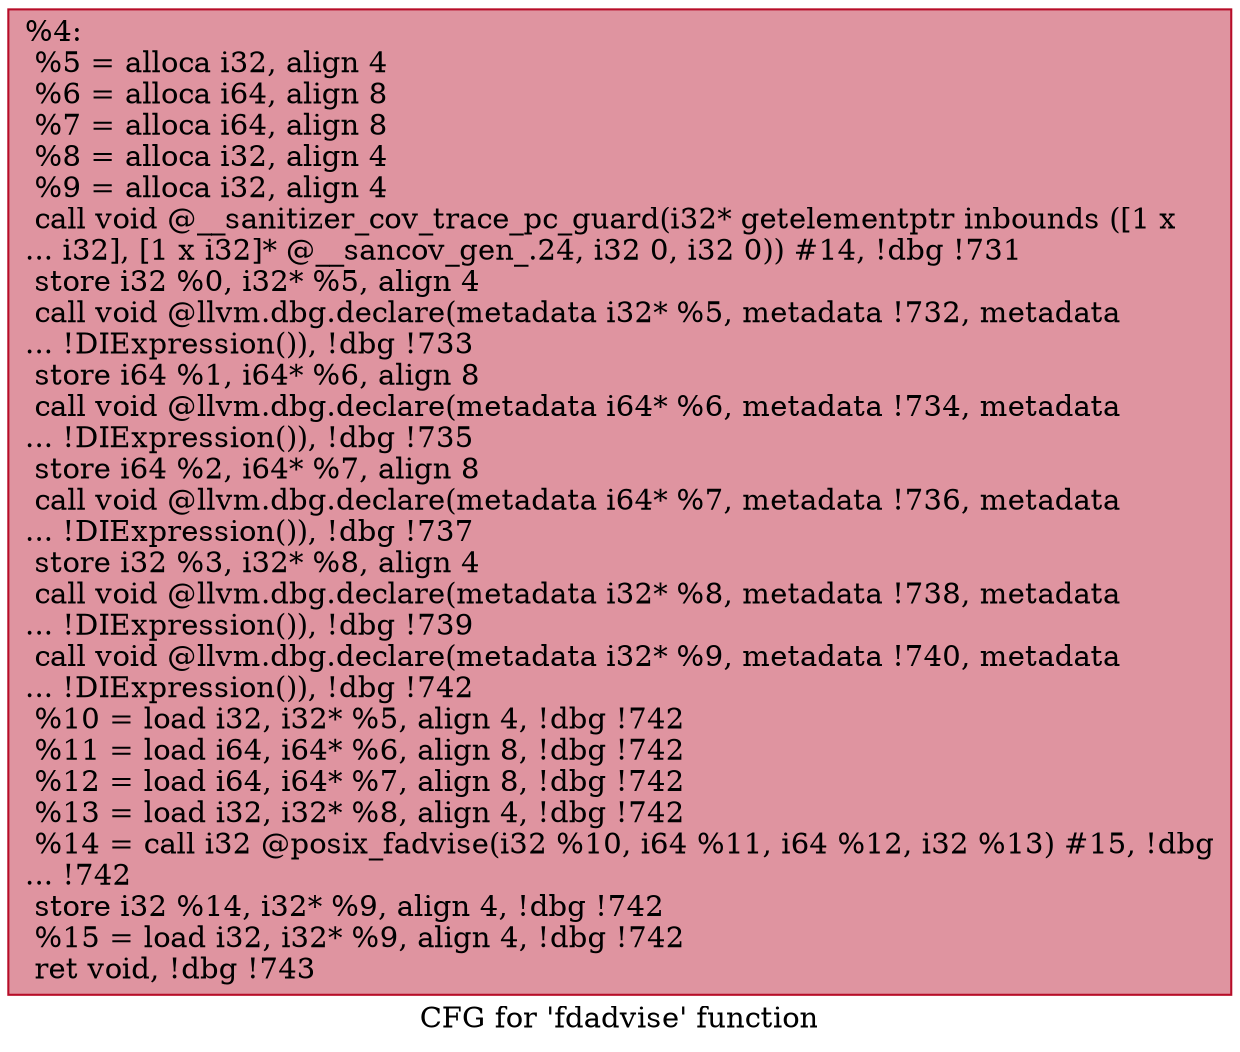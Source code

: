 digraph "CFG for 'fdadvise' function" {
	label="CFG for 'fdadvise' function";

	Node0x555ee4f997d0 [shape=record,color="#b70d28ff", style=filled, fillcolor="#b70d2870",label="{%4:\l  %5 = alloca i32, align 4\l  %6 = alloca i64, align 8\l  %7 = alloca i64, align 8\l  %8 = alloca i32, align 4\l  %9 = alloca i32, align 4\l  call void @__sanitizer_cov_trace_pc_guard(i32* getelementptr inbounds ([1 x\l... i32], [1 x i32]* @__sancov_gen_.24, i32 0, i32 0)) #14, !dbg !731\l  store i32 %0, i32* %5, align 4\l  call void @llvm.dbg.declare(metadata i32* %5, metadata !732, metadata\l... !DIExpression()), !dbg !733\l  store i64 %1, i64* %6, align 8\l  call void @llvm.dbg.declare(metadata i64* %6, metadata !734, metadata\l... !DIExpression()), !dbg !735\l  store i64 %2, i64* %7, align 8\l  call void @llvm.dbg.declare(metadata i64* %7, metadata !736, metadata\l... !DIExpression()), !dbg !737\l  store i32 %3, i32* %8, align 4\l  call void @llvm.dbg.declare(metadata i32* %8, metadata !738, metadata\l... !DIExpression()), !dbg !739\l  call void @llvm.dbg.declare(metadata i32* %9, metadata !740, metadata\l... !DIExpression()), !dbg !742\l  %10 = load i32, i32* %5, align 4, !dbg !742\l  %11 = load i64, i64* %6, align 8, !dbg !742\l  %12 = load i64, i64* %7, align 8, !dbg !742\l  %13 = load i32, i32* %8, align 4, !dbg !742\l  %14 = call i32 @posix_fadvise(i32 %10, i64 %11, i64 %12, i32 %13) #15, !dbg\l... !742\l  store i32 %14, i32* %9, align 4, !dbg !742\l  %15 = load i32, i32* %9, align 4, !dbg !742\l  ret void, !dbg !743\l}"];
}
